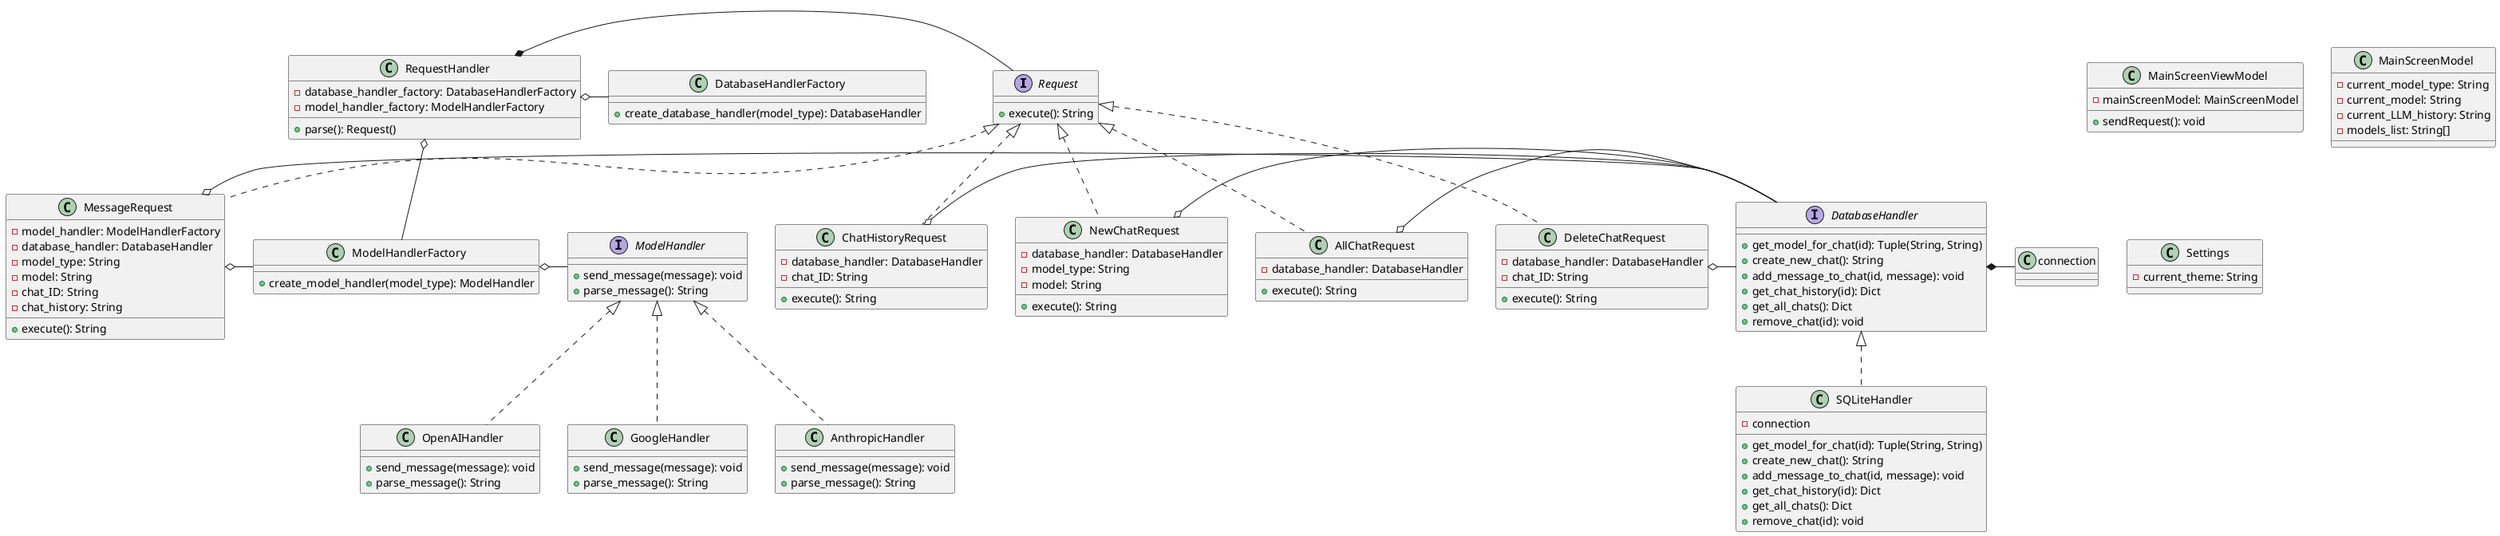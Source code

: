 @startuml
interface Request {
    + execute(): String
}

class NewChatRequest implements Request {
    - database_handler: DatabaseHandler
    - model_type: String
    - model: String
    + execute(): String
}

class MessageRequest implements Request {
    - model_handler: ModelHandlerFactory
    - database_handler: DatabaseHandler
    - model_type: String
    - model: String
    - chat_ID: String
    - chat_history: String
    + execute(): String
}

class AllChatRequest implements Request {
    - database_handler: DatabaseHandler
    + execute(): String
}

class DeleteChatRequest implements Request {
    - database_handler: DatabaseHandler
    - chat_ID: String
    + execute(): String
}

class ChatHistoryRequest implements Request {
    - database_handler: DatabaseHandler
    - chat_ID: String
    + execute(): String
}

class RequestHandler {
    - database_handler_factory: DatabaseHandlerFactory
    - model_handler_factory: ModelHandlerFactory
    + parse(): Request()
}

class ModelHandlerFactory {
    + create_model_handler(model_type): ModelHandler
}

class DatabaseHandlerFactory {
    + create_database_handler(model_type): DatabaseHandler
}

interface DatabaseHandler {
    + get_model_for_chat(id): Tuple(String, String)
    + create_new_chat(): String
    + add_message_to_chat(id, message): void 
    + get_chat_history(id): Dict
    + get_all_chats(): Dict
    + remove_chat(id): void
}

class SQLiteHandler implements DatabaseHandler{
    - connection
    + get_model_for_chat(id): Tuple(String, String)
    + create_new_chat(): String
    + add_message_to_chat(id, message): void 
    + get_chat_history(id): Dict
    + get_all_chats(): Dict
    + remove_chat(id): void
}

interface ModelHandler {
    + send_message(message): void
    + parse_message(): String 
}

class OpenAIHandler implements ModelHandler {
    + send_message(message): void
    + parse_message(): String 
}

class GoogleHandler implements ModelHandler {
    + send_message(message): void
    + parse_message(): String 
}

class AnthropicHandler implements ModelHandler {
    + send_message(message): void
    + parse_message(): String 
}

class MainScreenViewModel {
    - mainScreenModel: MainScreenModel
    + sendRequest(): void
}

class MainScreenModel {
    - current_model_type: String
    - current_model: String
    - current_LLM_history: String
    - models_list: String[]
}

class Settings {
    - current_theme: String
}

RequestHandler o– DatabaseHandlerFactory
RequestHandler o– ModelHandlerFactory
DatabaseHandler *– connection

NewChatRequest o– DatabaseHandler
MessageRequest o– DatabaseHandler
AllChatRequest o– DatabaseHandler
DeleteChatRequest o– DatabaseHandler
ChatHistoryRequest o– DatabaseHandler

MessageRequest o– ModelHandlerFactory
RequestHandler *– Request

ModelHandlerFactory o– ModelHandler

@enduml